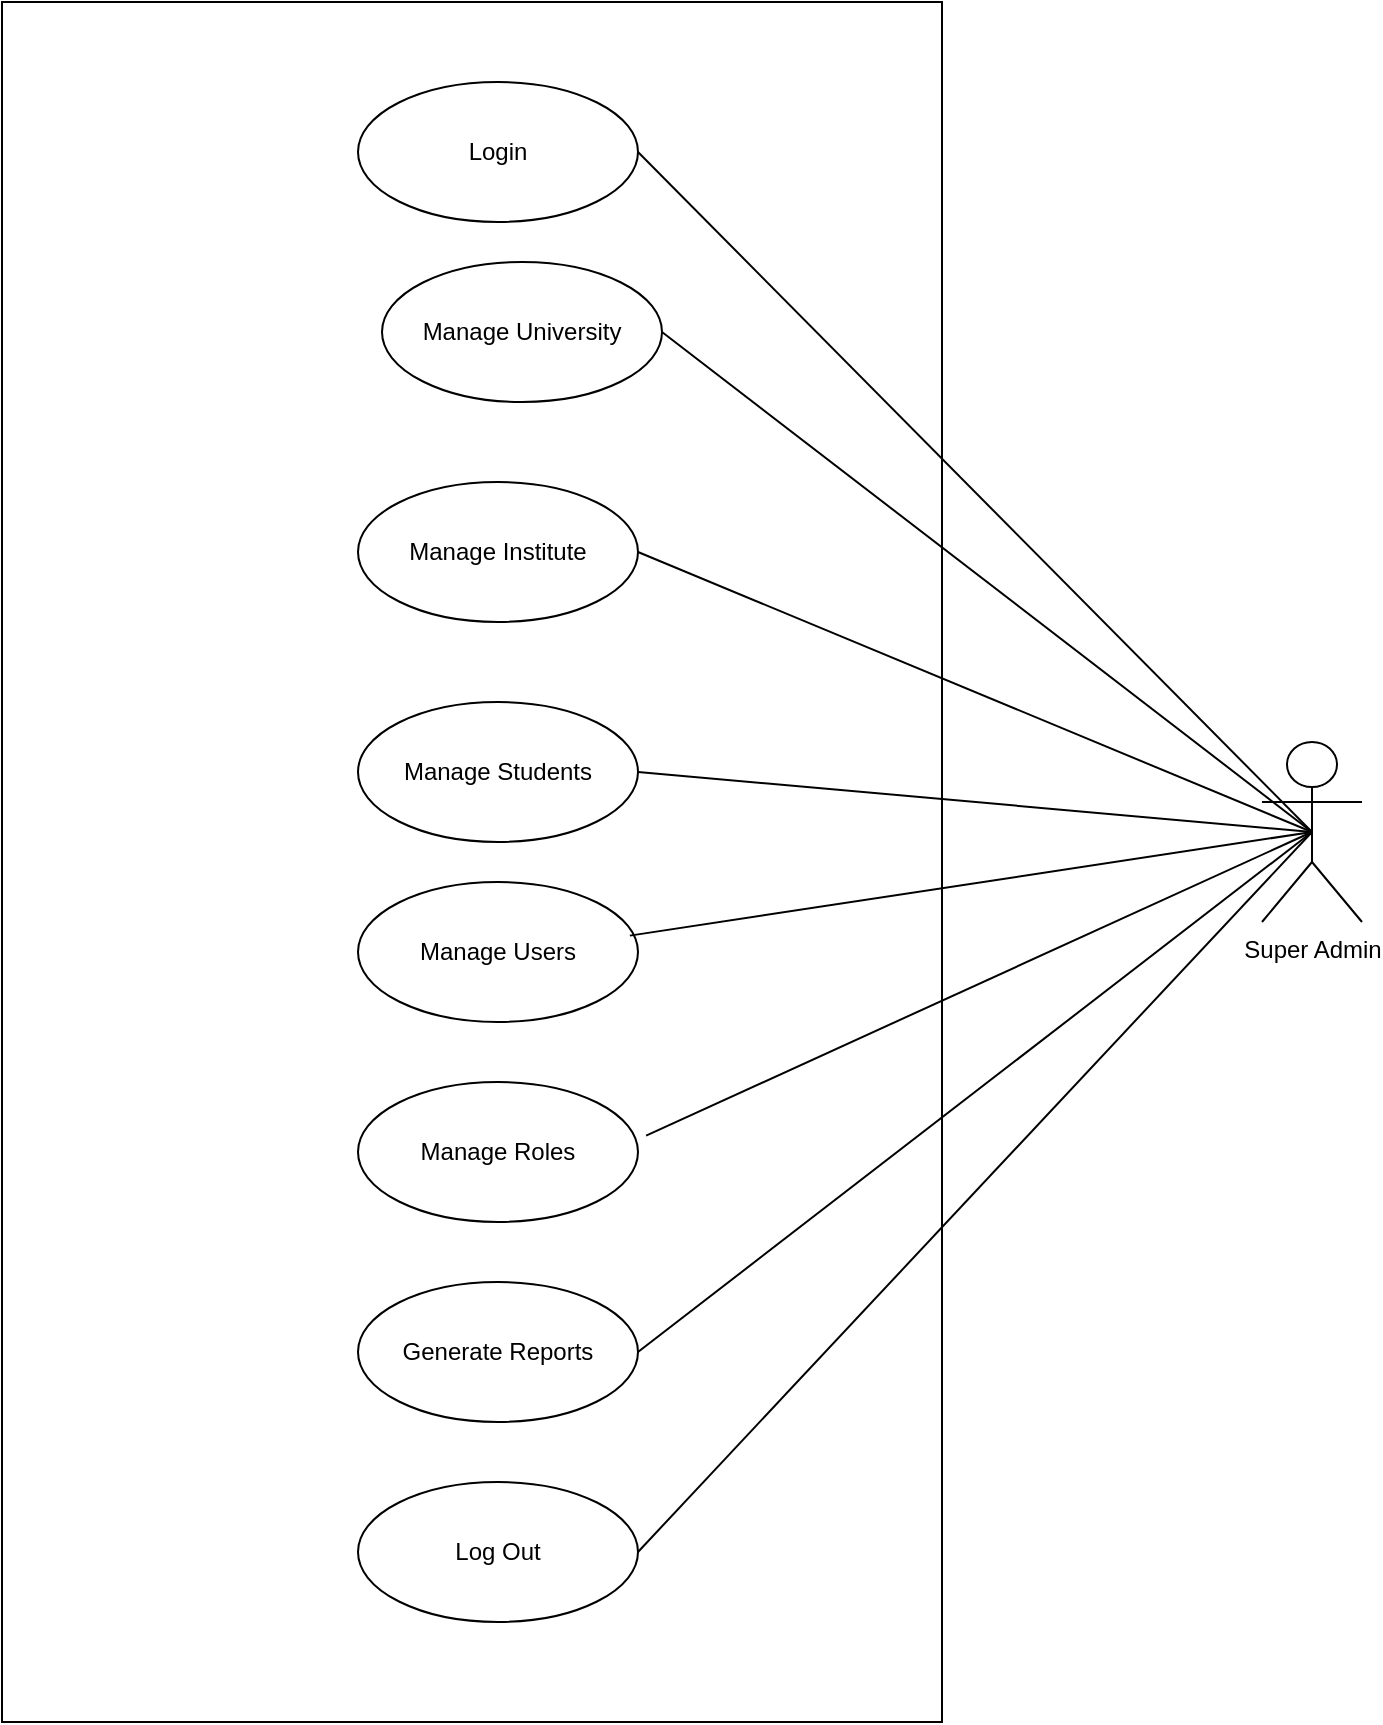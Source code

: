 <mxfile version="21.5.2" type="github">
  <diagram name="Page-1" id="ZTwT6r2ZGDzsUZImZUso">
    <mxGraphModel dx="1050" dy="562" grid="1" gridSize="10" guides="1" tooltips="1" connect="1" arrows="1" fold="1" page="1" pageScale="1" pageWidth="850" pageHeight="1100" math="0" shadow="0">
      <root>
        <mxCell id="0" />
        <mxCell id="1" parent="0" />
        <mxCell id="znoWcXyDuwoKPOsFwzOD-2" value="Super Admin" style="shape=umlActor;verticalLabelPosition=bottom;verticalAlign=top;html=1;outlineConnect=0;" vertex="1" parent="1">
          <mxGeometry x="630" y="420" width="50" height="90" as="geometry" />
        </mxCell>
        <mxCell id="znoWcXyDuwoKPOsFwzOD-15" value="" style="rounded=0;whiteSpace=wrap;html=1;" vertex="1" parent="1">
          <mxGeometry y="50" width="470" height="860" as="geometry" />
        </mxCell>
        <mxCell id="znoWcXyDuwoKPOsFwzOD-4" value="Manage University" style="ellipse;whiteSpace=wrap;html=1;" vertex="1" parent="1">
          <mxGeometry x="190" y="180" width="140" height="70" as="geometry" />
        </mxCell>
        <mxCell id="znoWcXyDuwoKPOsFwzOD-5" value="Manage Institute" style="ellipse;whiteSpace=wrap;html=1;" vertex="1" parent="1">
          <mxGeometry x="178" y="290" width="140" height="70" as="geometry" />
        </mxCell>
        <mxCell id="znoWcXyDuwoKPOsFwzOD-6" value="Manage Students" style="ellipse;whiteSpace=wrap;html=1;" vertex="1" parent="1">
          <mxGeometry x="178" y="400" width="140" height="70" as="geometry" />
        </mxCell>
        <mxCell id="znoWcXyDuwoKPOsFwzOD-7" value="Manage Users" style="ellipse;whiteSpace=wrap;html=1;" vertex="1" parent="1">
          <mxGeometry x="178" y="490" width="140" height="70" as="geometry" />
        </mxCell>
        <mxCell id="znoWcXyDuwoKPOsFwzOD-12" value="Generate Reports" style="ellipse;whiteSpace=wrap;html=1;" vertex="1" parent="1">
          <mxGeometry x="178" y="690" width="140" height="70" as="geometry" />
        </mxCell>
        <mxCell id="znoWcXyDuwoKPOsFwzOD-14" value="Manage Roles" style="ellipse;whiteSpace=wrap;html=1;" vertex="1" parent="1">
          <mxGeometry x="178" y="590" width="140" height="70" as="geometry" />
        </mxCell>
        <mxCell id="znoWcXyDuwoKPOsFwzOD-3" value="Login" style="ellipse;whiteSpace=wrap;html=1;" vertex="1" parent="1">
          <mxGeometry x="178" y="90" width="140" height="70" as="geometry" />
        </mxCell>
        <mxCell id="znoWcXyDuwoKPOsFwzOD-17" value="Log Out" style="ellipse;whiteSpace=wrap;html=1;" vertex="1" parent="1">
          <mxGeometry x="178" y="790" width="140" height="70" as="geometry" />
        </mxCell>
        <mxCell id="znoWcXyDuwoKPOsFwzOD-19" style="rounded=0;orthogonalLoop=1;jettySize=auto;html=1;endArrow=none;endFill=0;entryX=1;entryY=0.5;entryDx=0;entryDy=0;exitX=0.5;exitY=0.5;exitDx=0;exitDy=0;exitPerimeter=0;" edge="1" parent="1" source="znoWcXyDuwoKPOsFwzOD-2" target="znoWcXyDuwoKPOsFwzOD-3">
          <mxGeometry relative="1" as="geometry">
            <mxPoint x="550" y="400" as="targetPoint" />
            <mxPoint x="570" y="320" as="sourcePoint" />
          </mxGeometry>
        </mxCell>
        <mxCell id="znoWcXyDuwoKPOsFwzOD-20" style="rounded=0;orthogonalLoop=1;jettySize=auto;html=1;endArrow=none;endFill=0;entryX=1;entryY=0.5;entryDx=0;entryDy=0;exitX=0.5;exitY=0.5;exitDx=0;exitDy=0;exitPerimeter=0;" edge="1" parent="1" source="znoWcXyDuwoKPOsFwzOD-2" target="znoWcXyDuwoKPOsFwzOD-4">
          <mxGeometry relative="1" as="geometry">
            <mxPoint x="328" y="135" as="targetPoint" />
            <mxPoint x="540" y="370" as="sourcePoint" />
          </mxGeometry>
        </mxCell>
        <mxCell id="znoWcXyDuwoKPOsFwzOD-21" style="rounded=0;orthogonalLoop=1;jettySize=auto;html=1;endArrow=none;endFill=0;entryX=1;entryY=0.5;entryDx=0;entryDy=0;exitX=0.5;exitY=0.5;exitDx=0;exitDy=0;exitPerimeter=0;" edge="1" parent="1" source="znoWcXyDuwoKPOsFwzOD-2" target="znoWcXyDuwoKPOsFwzOD-5">
          <mxGeometry relative="1" as="geometry">
            <mxPoint x="338" y="145" as="targetPoint" />
            <mxPoint x="540" y="410" as="sourcePoint" />
          </mxGeometry>
        </mxCell>
        <mxCell id="znoWcXyDuwoKPOsFwzOD-22" style="rounded=0;orthogonalLoop=1;jettySize=auto;html=1;endArrow=none;endFill=0;entryX=1;entryY=0.5;entryDx=0;entryDy=0;exitX=0.5;exitY=0.5;exitDx=0;exitDy=0;exitPerimeter=0;" edge="1" parent="1" source="znoWcXyDuwoKPOsFwzOD-2" target="znoWcXyDuwoKPOsFwzOD-6">
          <mxGeometry relative="1" as="geometry">
            <mxPoint x="348" y="155" as="targetPoint" />
            <mxPoint x="540" y="440" as="sourcePoint" />
          </mxGeometry>
        </mxCell>
        <mxCell id="znoWcXyDuwoKPOsFwzOD-23" style="rounded=0;orthogonalLoop=1;jettySize=auto;html=1;endArrow=none;endFill=0;entryX=0.971;entryY=0.383;entryDx=0;entryDy=0;entryPerimeter=0;exitX=0.5;exitY=0.5;exitDx=0;exitDy=0;exitPerimeter=0;" edge="1" parent="1" source="znoWcXyDuwoKPOsFwzOD-2" target="znoWcXyDuwoKPOsFwzOD-7">
          <mxGeometry relative="1" as="geometry">
            <mxPoint x="358" y="165" as="targetPoint" />
            <mxPoint x="550" y="460" as="sourcePoint" />
          </mxGeometry>
        </mxCell>
        <mxCell id="znoWcXyDuwoKPOsFwzOD-24" style="rounded=0;orthogonalLoop=1;jettySize=auto;html=1;endArrow=none;endFill=0;entryX=1.029;entryY=0.383;entryDx=0;entryDy=0;entryPerimeter=0;exitX=0.5;exitY=0.5;exitDx=0;exitDy=0;exitPerimeter=0;" edge="1" parent="1" source="znoWcXyDuwoKPOsFwzOD-2" target="znoWcXyDuwoKPOsFwzOD-14">
          <mxGeometry relative="1" as="geometry">
            <mxPoint x="368" y="175" as="targetPoint" />
            <mxPoint x="640" y="450" as="sourcePoint" />
          </mxGeometry>
        </mxCell>
        <mxCell id="znoWcXyDuwoKPOsFwzOD-25" style="rounded=0;orthogonalLoop=1;jettySize=auto;html=1;endArrow=none;endFill=0;entryX=1;entryY=0.5;entryDx=0;entryDy=0;exitX=0.5;exitY=0.5;exitDx=0;exitDy=0;exitPerimeter=0;" edge="1" parent="1" source="znoWcXyDuwoKPOsFwzOD-2" target="znoWcXyDuwoKPOsFwzOD-12">
          <mxGeometry relative="1" as="geometry">
            <mxPoint x="378" y="185" as="targetPoint" />
            <mxPoint x="540" y="500" as="sourcePoint" />
          </mxGeometry>
        </mxCell>
        <mxCell id="znoWcXyDuwoKPOsFwzOD-26" style="rounded=0;orthogonalLoop=1;jettySize=auto;html=1;endArrow=none;endFill=0;entryX=1;entryY=0.5;entryDx=0;entryDy=0;exitX=0.5;exitY=0.5;exitDx=0;exitDy=0;exitPerimeter=0;" edge="1" parent="1" source="znoWcXyDuwoKPOsFwzOD-2" target="znoWcXyDuwoKPOsFwzOD-17">
          <mxGeometry relative="1" as="geometry">
            <mxPoint x="388" y="195" as="targetPoint" />
            <mxPoint x="560" y="520" as="sourcePoint" />
          </mxGeometry>
        </mxCell>
      </root>
    </mxGraphModel>
  </diagram>
</mxfile>
